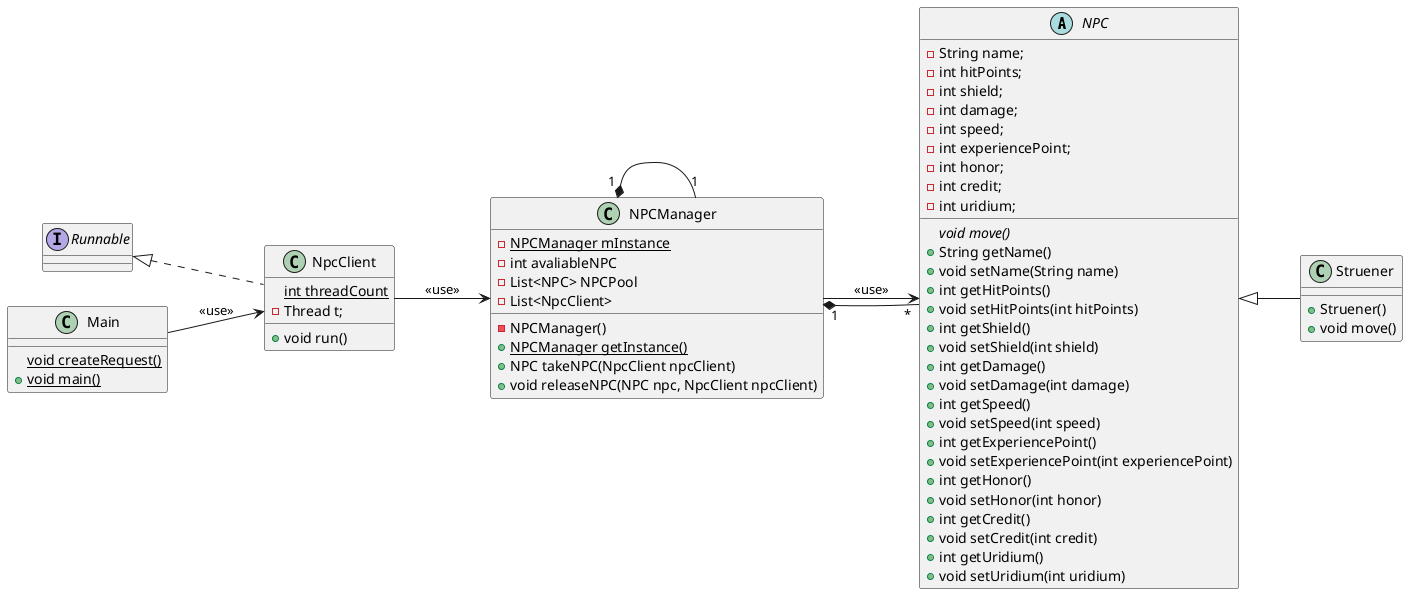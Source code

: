 @startuml
left to right direction

abstract class NPC{
    - String name;
    - int hitPoints;
    - int shield;
    - int damage;
    - int speed;
    - int experiencePoint;
    - int honor;
    - int credit;
    - int uridium;
    {abstract} void move()
    + String getName()
    + void setName(String name)
    + int getHitPoints()
    + void setHitPoints(int hitPoints)
    + int getShield()
    + void setShield(int shield)
    + int getDamage()
    + void setDamage(int damage)
    + int getSpeed()
    + void setSpeed(int speed)
    + int getExperiencePoint()
    + void setExperiencePoint(int experiencePoint)
    + int getHonor()
    + void setHonor(int honor)
    + int getCredit()
    + void setCredit(int credit)
    + int getUridium()
    + void setUridium(int uridium)
}

class NpcClient implements Runnable{
    {static} int threadCount
    - Thread t;
    + void run()
}
class NPCManager {
    - {static} NPCManager mInstance
    - int avaliableNPC
    -List<NPC> NPCPool
    -List<NpcClient>
    -NPCManager()
     + {static}NPCManager getInstance()
     +NPC takeNPC(NpcClient npcClient)
    +void releaseNPC(NPC npc, NpcClient npcClient)
}

class Struener extends NPC {
    +Struener()
    +void move()
}
class Main{
    {static} void createRequest()
    + {static} void main()
}

NPCManager "1"*--"1" NPCManager
Main --> NpcClient : <<use>>
NpcClient --> NPCManager : <<use>>
NPCManager --> NPC : <<use>>
NPCManager "1"*--"*" NPC

@enduml